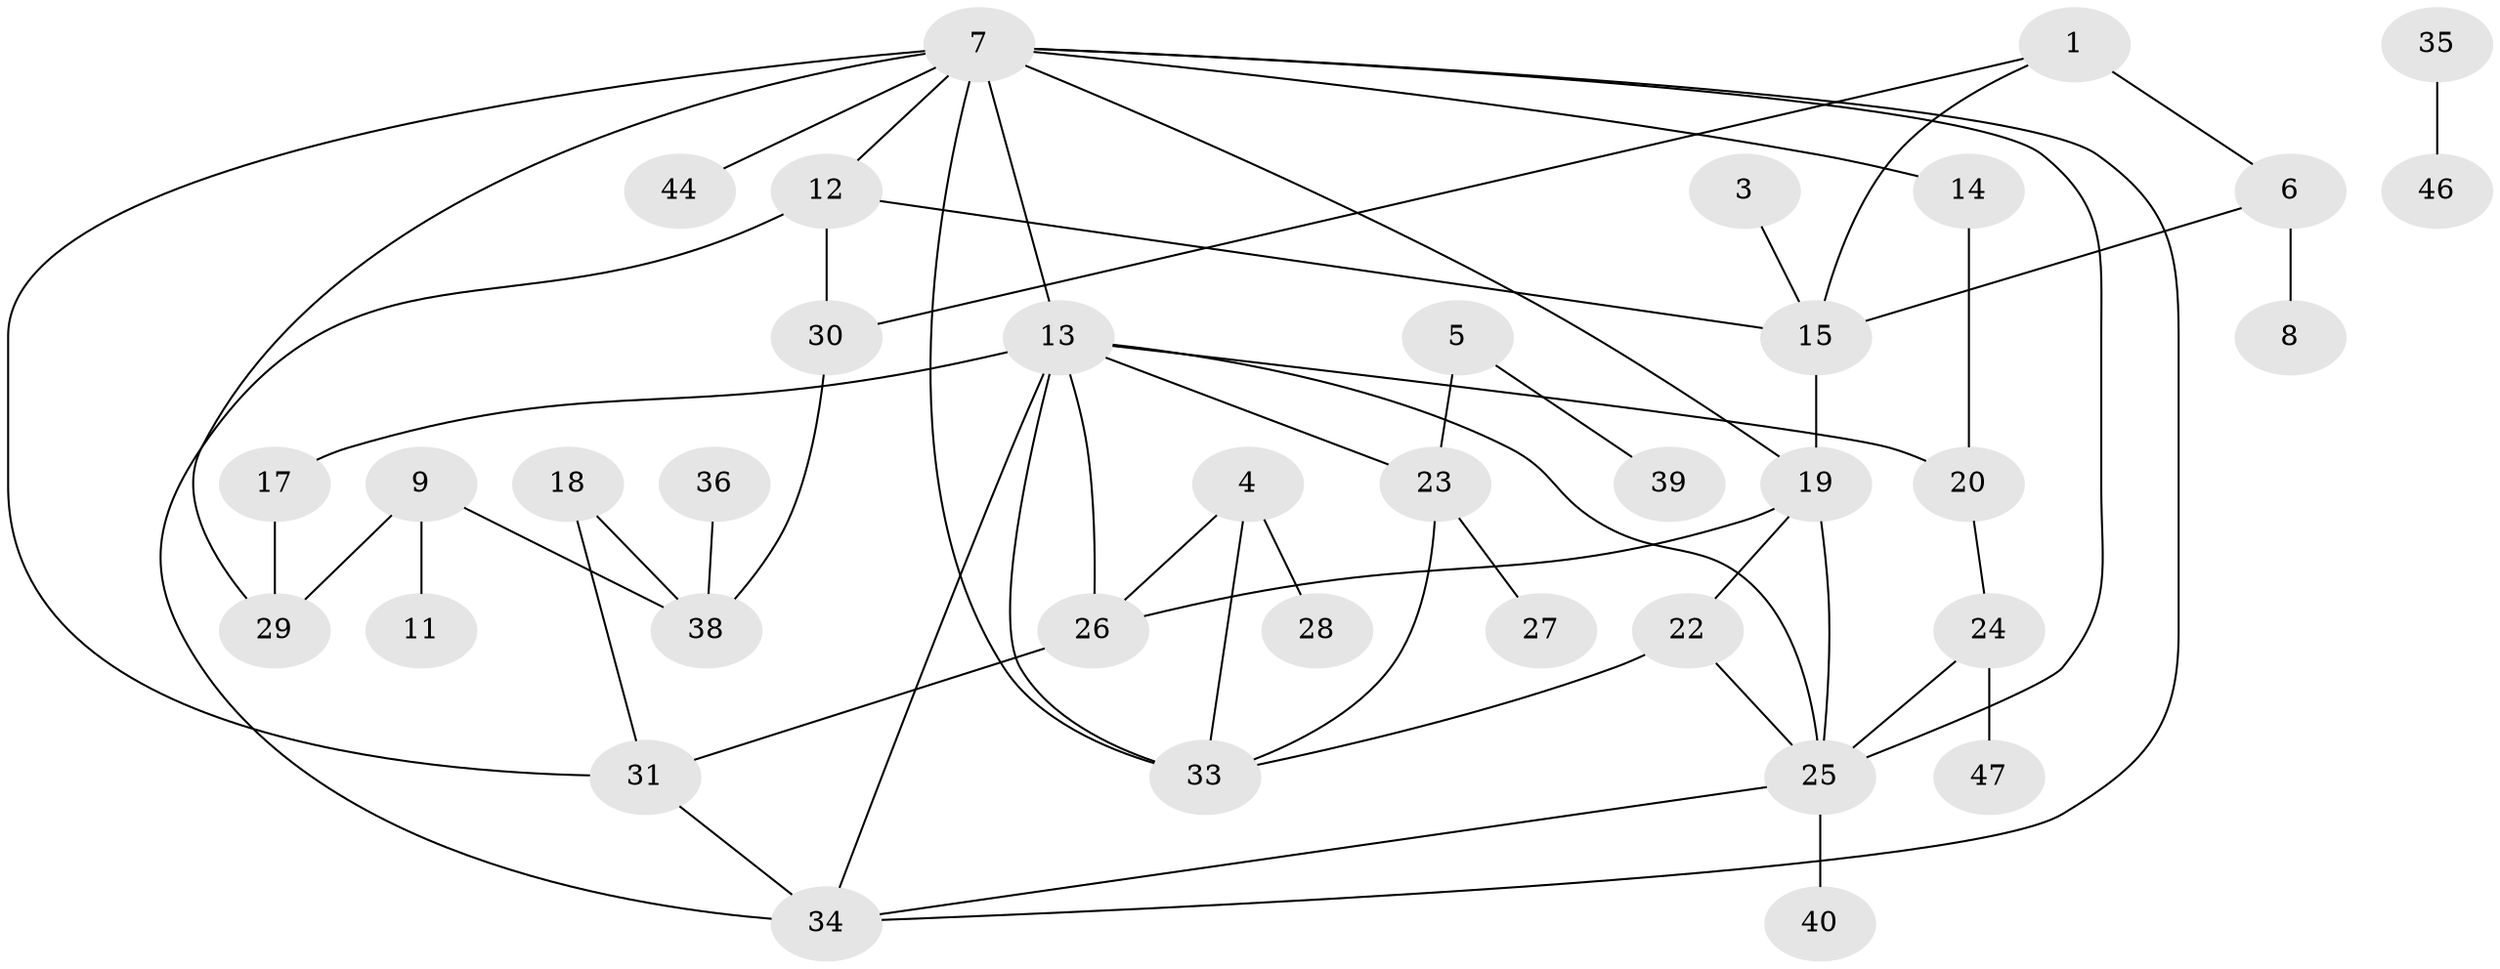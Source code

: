 // original degree distribution, {1: 0.23655913978494625, 0: 0.12903225806451613, 2: 0.25806451612903225, 3: 0.20430107526881722, 5: 0.053763440860215055, 4: 0.08602150537634409, 6: 0.021505376344086023, 8: 0.010752688172043012}
// Generated by graph-tools (version 1.1) at 2025/33/03/09/25 02:33:47]
// undirected, 37 vertices, 56 edges
graph export_dot {
graph [start="1"]
  node [color=gray90,style=filled];
  1;
  3;
  4;
  5;
  6;
  7;
  8;
  9;
  11;
  12;
  13;
  14;
  15;
  17;
  18;
  19;
  20;
  22;
  23;
  24;
  25;
  26;
  27;
  28;
  29;
  30;
  31;
  33;
  34;
  35;
  36;
  38;
  39;
  40;
  44;
  46;
  47;
  1 -- 6 [weight=2.0];
  1 -- 15 [weight=1.0];
  1 -- 30 [weight=1.0];
  3 -- 15 [weight=1.0];
  4 -- 26 [weight=2.0];
  4 -- 28 [weight=1.0];
  4 -- 33 [weight=1.0];
  5 -- 23 [weight=1.0];
  5 -- 39 [weight=1.0];
  6 -- 8 [weight=1.0];
  6 -- 15 [weight=1.0];
  7 -- 12 [weight=1.0];
  7 -- 13 [weight=1.0];
  7 -- 14 [weight=1.0];
  7 -- 19 [weight=1.0];
  7 -- 25 [weight=1.0];
  7 -- 29 [weight=1.0];
  7 -- 31 [weight=1.0];
  7 -- 33 [weight=1.0];
  7 -- 34 [weight=1.0];
  7 -- 44 [weight=1.0];
  9 -- 11 [weight=1.0];
  9 -- 29 [weight=1.0];
  9 -- 38 [weight=1.0];
  12 -- 15 [weight=1.0];
  12 -- 30 [weight=1.0];
  12 -- 34 [weight=1.0];
  13 -- 17 [weight=1.0];
  13 -- 20 [weight=1.0];
  13 -- 23 [weight=1.0];
  13 -- 25 [weight=1.0];
  13 -- 26 [weight=1.0];
  13 -- 33 [weight=2.0];
  13 -- 34 [weight=1.0];
  14 -- 20 [weight=1.0];
  15 -- 19 [weight=1.0];
  17 -- 29 [weight=1.0];
  18 -- 31 [weight=1.0];
  18 -- 38 [weight=1.0];
  19 -- 22 [weight=1.0];
  19 -- 25 [weight=1.0];
  19 -- 26 [weight=1.0];
  20 -- 24 [weight=1.0];
  22 -- 25 [weight=1.0];
  22 -- 33 [weight=2.0];
  23 -- 27 [weight=1.0];
  23 -- 33 [weight=1.0];
  24 -- 25 [weight=1.0];
  24 -- 47 [weight=1.0];
  25 -- 34 [weight=1.0];
  25 -- 40 [weight=1.0];
  26 -- 31 [weight=1.0];
  30 -- 38 [weight=1.0];
  31 -- 34 [weight=1.0];
  35 -- 46 [weight=1.0];
  36 -- 38 [weight=1.0];
}
